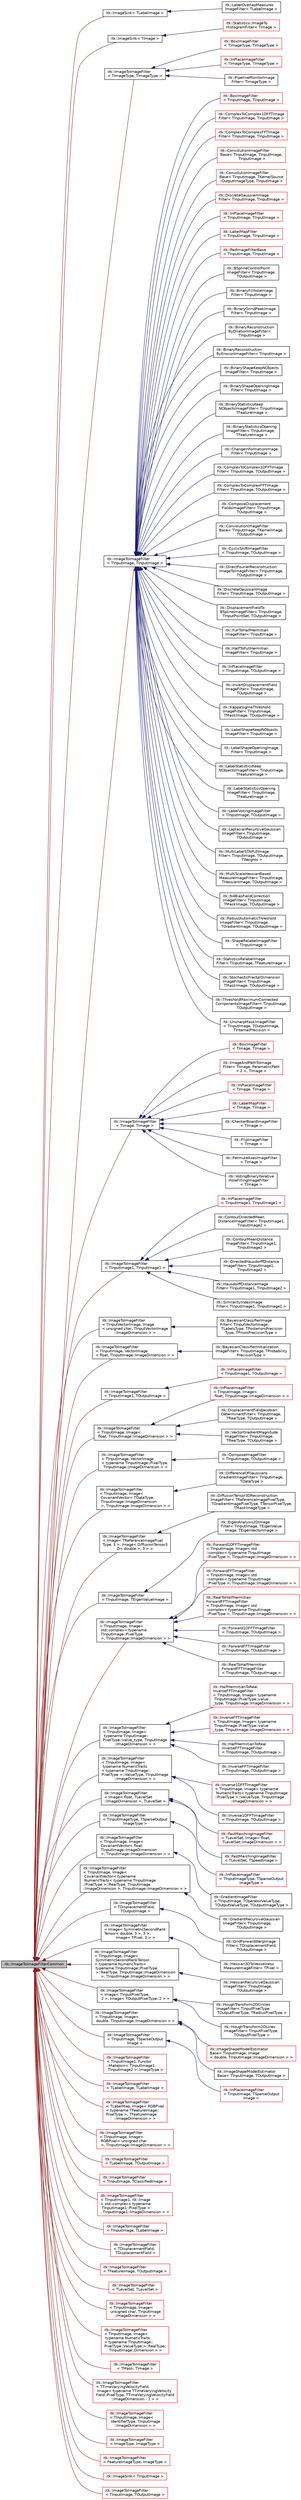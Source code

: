 digraph "itk::ImageToImageFilterCommon"
{
 // LATEX_PDF_SIZE
  edge [fontname="Helvetica",fontsize="10",labelfontname="Helvetica",labelfontsize="10"];
  node [fontname="Helvetica",fontsize="10",shape=record];
  rankdir="LR";
  Node1 [label="itk::ImageToImageFilterCommon",height=0.2,width=0.4,color="black", fillcolor="grey75", style="filled", fontcolor="black",tooltip="Secondary base class of ImageToImageFilter common between templates."];
  Node1 -> Node2 [dir="back",color="firebrick4",fontsize="10",style="solid",fontname="Helvetica"];
  Node2 [label="itk::ImageSink\< TLabelImage \>",height=0.2,width=0.4,color="black", fillcolor="white", style="filled",URL="$classitk_1_1ImageSink.html",tooltip=" "];
  Node2 -> Node3 [dir="back",color="midnightblue",fontsize="10",style="solid",fontname="Helvetica"];
  Node3 [label="itk::LabelOverlapMeasures\lImageFilter\< TLabelImage \>",height=0.2,width=0.4,color="black", fillcolor="white", style="filled",URL="$classitk_1_1LabelOverlapMeasuresImageFilter.html",tooltip="Computes overlap measures between the set same set of labels of pixels of two images...."];
  Node1 -> Node4 [dir="back",color="firebrick4",fontsize="10",style="solid",fontname="Helvetica"];
  Node4 [label="itk::ImageSink\< TImage \>",height=0.2,width=0.4,color="black", fillcolor="white", style="filled",URL="$classitk_1_1ImageSink.html",tooltip=" "];
  Node4 -> Node5 [dir="back",color="midnightblue",fontsize="10",style="solid",fontname="Helvetica"];
  Node5 [label="itk::Statistics::ImageTo\lHistogramFilter\< TImage \>",height=0.2,width=0.4,color="red", fillcolor="white", style="filled",URL="$classitk_1_1Statistics_1_1ImageToHistogramFilter.html",tooltip="This class generates a histogram from an image."];
  Node1 -> Node7 [dir="back",color="firebrick4",fontsize="10",style="solid",fontname="Helvetica"];
  Node7 [label="itk::ImageToImageFilter\l\< TImageType, TImageType \>",height=0.2,width=0.4,color="black", fillcolor="white", style="filled",URL="$classitk_1_1ImageToImageFilter.html",tooltip=" "];
  Node7 -> Node8 [dir="back",color="midnightblue",fontsize="10",style="solid",fontname="Helvetica"];
  Node8 [label="itk::BoxImageFilter\l\< TImageType, TImageType \>",height=0.2,width=0.4,color="red", fillcolor="white", style="filled",URL="$classitk_1_1BoxImageFilter.html",tooltip=" "];
  Node7 -> Node13 [dir="back",color="midnightblue",fontsize="10",style="solid",fontname="Helvetica"];
  Node13 [label="itk::InPlaceImageFilter\l\< TImageType, TImageType \>",height=0.2,width=0.4,color="red", fillcolor="white", style="filled",URL="$classitk_1_1InPlaceImageFilter.html",tooltip=" "];
  Node7 -> Node18 [dir="back",color="midnightblue",fontsize="10",style="solid",fontname="Helvetica"];
  Node18 [label="itk::PipelineMonitorImage\lFilter\< TImageType \>",height=0.2,width=0.4,color="black", fillcolor="white", style="filled",URL="$classitk_1_1PipelineMonitorImageFilter.html",tooltip="Enables monitoring, recording and debugging of the pipeline execution and information exchange."];
  Node1 -> Node19 [dir="back",color="firebrick4",fontsize="10",style="solid",fontname="Helvetica"];
  Node19 [label="itk::ImageToImageFilter\l\< TInputImage, TInputImage \>",height=0.2,width=0.4,color="black", fillcolor="white", style="filled",URL="$classitk_1_1ImageToImageFilter.html",tooltip=" "];
  Node19 -> Node20 [dir="back",color="midnightblue",fontsize="10",style="solid",fontname="Helvetica"];
  Node20 [label="itk::BoxImageFilter\l\< TInputImage, TInputImage \>",height=0.2,width=0.4,color="red", fillcolor="white", style="filled",URL="$classitk_1_1BoxImageFilter.html",tooltip=" "];
  Node19 -> Node26 [dir="back",color="midnightblue",fontsize="10",style="solid",fontname="Helvetica"];
  Node26 [label="itk::ComplexToComplex1DFFTImage\lFilter\< TInputImage, TInputImage \>",height=0.2,width=0.4,color="red", fillcolor="white", style="filled",URL="$classitk_1_1ComplexToComplex1DFFTImageFilter.html",tooltip=" "];
  Node19 -> Node29 [dir="back",color="midnightblue",fontsize="10",style="solid",fontname="Helvetica"];
  Node29 [label="itk::ComplexToComplexFFTImage\lFilter\< TInputImage, TInputImage \>",height=0.2,width=0.4,color="red", fillcolor="white", style="filled",URL="$classitk_1_1ComplexToComplexFFTImageFilter.html",tooltip=" "];
  Node19 -> Node32 [dir="back",color="midnightblue",fontsize="10",style="solid",fontname="Helvetica"];
  Node32 [label="itk::ConvolutionImageFilter\lBase\< TInputImage, TInputImage,\l TInputImage \>",height=0.2,width=0.4,color="red", fillcolor="white", style="filled",URL="$classitk_1_1ConvolutionImageFilterBase.html",tooltip=" "];
  Node19 -> Node47 [dir="back",color="midnightblue",fontsize="10",style="solid",fontname="Helvetica"];
  Node47 [label="itk::ConvolutionImageFilter\lBase\< TInputImage, TKernelSource\l::OutputImageType, TInputImage \>",height=0.2,width=0.4,color="red", fillcolor="white", style="filled",URL="$classitk_1_1ConvolutionImageFilterBase.html",tooltip=" "];
  Node19 -> Node51 [dir="back",color="midnightblue",fontsize="10",style="solid",fontname="Helvetica"];
  Node51 [label="itk::DiscreteGaussianImage\lFilter\< TInputImage, TInputImage \>",height=0.2,width=0.4,color="red", fillcolor="white", style="filled",URL="$classitk_1_1DiscreteGaussianImageFilter.html",tooltip=" "];
  Node19 -> Node53 [dir="back",color="midnightblue",fontsize="10",style="solid",fontname="Helvetica"];
  Node53 [label="itk::InPlaceImageFilter\l\< TInputImage, TInputImage \>",height=0.2,width=0.4,color="red", fillcolor="white", style="filled",URL="$classitk_1_1InPlaceImageFilter.html",tooltip=" "];
  Node19 -> Node83 [dir="back",color="midnightblue",fontsize="10",style="solid",fontname="Helvetica"];
  Node83 [label="itk::LabelMapFilter\l\< TInputImage, TInputImage \>",height=0.2,width=0.4,color="red", fillcolor="white", style="filled",URL="$classitk_1_1LabelMapFilter.html",tooltip=" "];
  Node19 -> Node91 [dir="back",color="midnightblue",fontsize="10",style="solid",fontname="Helvetica"];
  Node91 [label="itk::PadImageFilterBase\l\< TInputImage, TInputImage \>",height=0.2,width=0.4,color="red", fillcolor="white", style="filled",URL="$classitk_1_1PadImageFilterBase.html",tooltip=" "];
  Node19 -> Node93 [dir="back",color="midnightblue",fontsize="10",style="solid",fontname="Helvetica"];
  Node93 [label="itk::BSplineControlPoint\lImageFilter\< TInputImage,\l TOutputImage \>",height=0.2,width=0.4,color="black", fillcolor="white", style="filled",URL="$classitk_1_1BSplineControlPointImageFilter.html",tooltip="Process a given a B-spline grid of control points."];
  Node19 -> Node94 [dir="back",color="midnightblue",fontsize="10",style="solid",fontname="Helvetica"];
  Node94 [label="itk::BinaryFillholeImage\lFilter\< TInputImage \>",height=0.2,width=0.4,color="black", fillcolor="white", style="filled",URL="$classitk_1_1BinaryFillholeImageFilter.html",tooltip="Remove holes not connected to the boundary of the image."];
  Node19 -> Node95 [dir="back",color="midnightblue",fontsize="10",style="solid",fontname="Helvetica"];
  Node95 [label="itk::BinaryGrindPeakImage\lFilter\< TInputImage \>",height=0.2,width=0.4,color="black", fillcolor="white", style="filled",URL="$classitk_1_1BinaryGrindPeakImageFilter.html",tooltip="Remove the objects not connected to the boundary of the image."];
  Node19 -> Node96 [dir="back",color="midnightblue",fontsize="10",style="solid",fontname="Helvetica"];
  Node96 [label="itk::BinaryReconstruction\lByDilationImageFilter\<\l TInputImage \>",height=0.2,width=0.4,color="black", fillcolor="white", style="filled",URL="$classitk_1_1BinaryReconstructionByDilationImageFilter.html",tooltip="binary reconstruction by dilation of an image"];
  Node19 -> Node97 [dir="back",color="midnightblue",fontsize="10",style="solid",fontname="Helvetica"];
  Node97 [label="itk::BinaryReconstruction\lByErosionImageFilter\< TInputImage \>",height=0.2,width=0.4,color="black", fillcolor="white", style="filled",URL="$classitk_1_1BinaryReconstructionByErosionImageFilter.html",tooltip="binary reconstruction by erosion of an image"];
  Node19 -> Node98 [dir="back",color="midnightblue",fontsize="10",style="solid",fontname="Helvetica"];
  Node98 [label="itk::BinaryShapeKeepNObjects\lImageFilter\< TInputImage \>",height=0.2,width=0.4,color="black", fillcolor="white", style="filled",URL="$classitk_1_1BinaryShapeKeepNObjectsImageFilter.html",tooltip="keep N objects according to their shape attributes"];
  Node19 -> Node99 [dir="back",color="midnightblue",fontsize="10",style="solid",fontname="Helvetica"];
  Node99 [label="itk::BinaryShapeOpeningImage\lFilter\< TInputImage \>",height=0.2,width=0.4,color="black", fillcolor="white", style="filled",URL="$classitk_1_1BinaryShapeOpeningImageFilter.html",tooltip="Remove objects based on the value of their shape attribute."];
  Node19 -> Node100 [dir="back",color="midnightblue",fontsize="10",style="solid",fontname="Helvetica"];
  Node100 [label="itk::BinaryStatisticsKeep\lNObjectsImageFilter\< TInputImage,\l TFeatureImage \>",height=0.2,width=0.4,color="black", fillcolor="white", style="filled",URL="$classitk_1_1BinaryStatisticsKeepNObjectsImageFilter.html",tooltip="keep N objects according to their statistics attributes"];
  Node19 -> Node101 [dir="back",color="midnightblue",fontsize="10",style="solid",fontname="Helvetica"];
  Node101 [label="itk::BinaryStatisticsOpening\lImageFilter\< TInputImage,\l TFeatureImage \>",height=0.2,width=0.4,color="black", fillcolor="white", style="filled",URL="$classitk_1_1BinaryStatisticsOpeningImageFilter.html",tooltip="Remove objects based on the value of their Statistics attribute."];
  Node19 -> Node102 [dir="back",color="midnightblue",fontsize="10",style="solid",fontname="Helvetica"];
  Node102 [label="itk::ChangeInformationImage\lFilter\< TInputImage \>",height=0.2,width=0.4,color="black", fillcolor="white", style="filled",URL="$classitk_1_1ChangeInformationImageFilter.html",tooltip="Change the origin, spacing and/or region of an Image."];
  Node19 -> Node103 [dir="back",color="midnightblue",fontsize="10",style="solid",fontname="Helvetica"];
  Node103 [label="itk::ComplexToComplex1DFFTImage\lFilter\< TInputImage, TOutputImage \>",height=0.2,width=0.4,color="black", fillcolor="white", style="filled",URL="$classitk_1_1ComplexToComplex1DFFTImageFilter.html",tooltip="Perform the Fast Fourier Transform, complex input to complex output, but only along one dimension."];
  Node19 -> Node104 [dir="back",color="midnightblue",fontsize="10",style="solid",fontname="Helvetica"];
  Node104 [label="itk::ComplexToComplexFFTImage\lFilter\< TInputImage, TOutputImage \>",height=0.2,width=0.4,color="black", fillcolor="white", style="filled",URL="$classitk_1_1ComplexToComplexFFTImageFilter.html",tooltip="Implements an API to enable the Fourier transform or the inverse Fourier transform of images with com..."];
  Node19 -> Node105 [dir="back",color="midnightblue",fontsize="10",style="solid",fontname="Helvetica"];
  Node105 [label="itk::ComposeDisplacement\lFieldsImageFilter\< TInputImage,\l TOutputImage \>",height=0.2,width=0.4,color="black", fillcolor="white", style="filled",URL="$classitk_1_1ComposeDisplacementFieldsImageFilter.html",tooltip="Compose two displacement fields."];
  Node19 -> Node106 [dir="back",color="midnightblue",fontsize="10",style="solid",fontname="Helvetica"];
  Node106 [label="itk::ConvolutionImageFilter\lBase\< TInputImage, TKernelImage,\l TOutputImage \>",height=0.2,width=0.4,color="black", fillcolor="white", style="filled",URL="$classitk_1_1ConvolutionImageFilterBase.html",tooltip="Abstract base class for the convolution image filters."];
  Node19 -> Node107 [dir="back",color="midnightblue",fontsize="10",style="solid",fontname="Helvetica"];
  Node107 [label="itk::CyclicShiftImageFilter\l\< TInputImage, TOutputImage \>",height=0.2,width=0.4,color="black", fillcolor="white", style="filled",URL="$classitk_1_1CyclicShiftImageFilter.html",tooltip="Perform a cyclic spatial shift of image intensities on the image grid."];
  Node19 -> Node108 [dir="back",color="midnightblue",fontsize="10",style="solid",fontname="Helvetica"];
  Node108 [label="itk::DirectFourierReconstruction\lImageToImageFilter\< TInputImage,\l TOutputImage \>",height=0.2,width=0.4,color="black", fillcolor="white", style="filled",URL="$classitk_1_1DirectFourierReconstructionImageToImageFilter.html",tooltip="Direct fourier reconstruction filter of a tomographic volume."];
  Node19 -> Node109 [dir="back",color="midnightblue",fontsize="10",style="solid",fontname="Helvetica"];
  Node109 [label="itk::DiscreteGaussianImage\lFilter\< TInputImage, TOutputImage \>",height=0.2,width=0.4,color="black", fillcolor="white", style="filled",URL="$classitk_1_1DiscreteGaussianImageFilter.html",tooltip="Blurs an image by separable convolution with discrete gaussian kernels. This filter performs Gaussian..."];
  Node19 -> Node110 [dir="back",color="midnightblue",fontsize="10",style="solid",fontname="Helvetica"];
  Node110 [label="itk::DisplacementFieldTo\lBSplineImageFilter\< TInputImage,\l TInputPointSet, TOutputImage \>",height=0.2,width=0.4,color="black", fillcolor="white", style="filled",URL="$classitk_1_1DisplacementFieldToBSplineImageFilter.html",tooltip="Class which takes a dense displacement field image and/or a set of points with associated displacemen..."];
  Node19 -> Node111 [dir="back",color="midnightblue",fontsize="10",style="solid",fontname="Helvetica"];
  Node111 [label="itk::FullToHalfHermitian\lImageFilter\< TInputImage \>",height=0.2,width=0.4,color="black", fillcolor="white", style="filled",URL="$classitk_1_1FullToHalfHermitianImageFilter.html",tooltip="Reduces the size of a full complex image produced from a forward discrete Fourier transform of a real..."];
  Node19 -> Node112 [dir="back",color="midnightblue",fontsize="10",style="solid",fontname="Helvetica"];
  Node112 [label="itk::HalfToFullHermitian\lImageFilter\< TInputImage \>",height=0.2,width=0.4,color="black", fillcolor="white", style="filled",URL="$classitk_1_1HalfToFullHermitianImageFilter.html",tooltip="Expands a half image produced from a real-to-complex discrete Fourier transform (DFT) to the full com..."];
  Node19 -> Node113 [dir="back",color="midnightblue",fontsize="10",style="solid",fontname="Helvetica"];
  Node113 [label="itk::InPlaceImageFilter\l\< TInputImage, TOutputImage \>",height=0.2,width=0.4,color="black", fillcolor="white", style="filled",URL="$classitk_1_1InPlaceImageFilter.html",tooltip="Base class for filters that take an image as input and overwrite that image as the output."];
  Node19 -> Node114 [dir="back",color="midnightblue",fontsize="10",style="solid",fontname="Helvetica"];
  Node114 [label="itk::InvertDisplacementField\lImageFilter\< TInputImage,\l TOutputImage \>",height=0.2,width=0.4,color="black", fillcolor="white", style="filled",URL="$classitk_1_1InvertDisplacementFieldImageFilter.html",tooltip="Iteratively estimate the inverse field of a displacement field."];
  Node19 -> Node115 [dir="back",color="midnightblue",fontsize="10",style="solid",fontname="Helvetica"];
  Node115 [label="itk::KappaSigmaThreshold\lImageFilter\< TInputImage,\l TMaskImage, TOutputImage \>",height=0.2,width=0.4,color="black", fillcolor="white", style="filled",URL="$classitk_1_1KappaSigmaThresholdImageFilter.html",tooltip="Threshold an image using Kappa-Sigma-Clipping."];
  Node19 -> Node116 [dir="back",color="midnightblue",fontsize="10",style="solid",fontname="Helvetica"];
  Node116 [label="itk::LabelShapeKeepNObjects\lImageFilter\< TInputImage \>",height=0.2,width=0.4,color="black", fillcolor="white", style="filled",URL="$classitk_1_1LabelShapeKeepNObjectsImageFilter.html",tooltip="keep N objects according to their shape attributes"];
  Node19 -> Node117 [dir="back",color="midnightblue",fontsize="10",style="solid",fontname="Helvetica"];
  Node117 [label="itk::LabelShapeOpeningImage\lFilter\< TInputImage \>",height=0.2,width=0.4,color="black", fillcolor="white", style="filled",URL="$classitk_1_1LabelShapeOpeningImageFilter.html",tooltip="remove the objects according to the value of their shape attribute"];
  Node19 -> Node118 [dir="back",color="midnightblue",fontsize="10",style="solid",fontname="Helvetica"];
  Node118 [label="itk::LabelStatisticsKeep\lNObjectsImageFilter\< TInputImage,\l TFeatureImage \>",height=0.2,width=0.4,color="black", fillcolor="white", style="filled",URL="$classitk_1_1LabelStatisticsKeepNObjectsImageFilter.html",tooltip="keep N objects according to their statistics attributes"];
  Node19 -> Node119 [dir="back",color="midnightblue",fontsize="10",style="solid",fontname="Helvetica"];
  Node119 [label="itk::LabelStatisticsOpening\lImageFilter\< TInputImage,\l TFeatureImage \>",height=0.2,width=0.4,color="black", fillcolor="white", style="filled",URL="$classitk_1_1LabelStatisticsOpeningImageFilter.html",tooltip="remove the objects according to the value of their statistics attribute"];
  Node19 -> Node120 [dir="back",color="midnightblue",fontsize="10",style="solid",fontname="Helvetica"];
  Node120 [label="itk::LabelVotingImageFilter\l\< TInputImage, TOutputImage \>",height=0.2,width=0.4,color="black", fillcolor="white", style="filled",URL="$classitk_1_1LabelVotingImageFilter.html",tooltip="This filter performs pixelwise voting among an arbitrary number of input images, where each of them r..."];
  Node19 -> Node121 [dir="back",color="midnightblue",fontsize="10",style="solid",fontname="Helvetica"];
  Node121 [label="itk::LaplacianRecursiveGaussian\lImageFilter\< TInputImage,\l TOutputImage \>",height=0.2,width=0.4,color="black", fillcolor="white", style="filled",URL="$classitk_1_1LaplacianRecursiveGaussianImageFilter.html",tooltip="Computes the Laplacian of Gaussian (LoG) of an image."];
  Node19 -> Node122 [dir="back",color="midnightblue",fontsize="10",style="solid",fontname="Helvetica"];
  Node122 [label="itk::MultiLabelSTAPLEImage\lFilter\< TInputImage, TOutputImage,\l TWeights \>",height=0.2,width=0.4,color="black", fillcolor="white", style="filled",URL="$classitk_1_1MultiLabelSTAPLEImageFilter.html",tooltip="This filter performs a pixelwise combination of an arbitrary number of input images,..."];
  Node19 -> Node123 [dir="back",color="midnightblue",fontsize="10",style="solid",fontname="Helvetica"];
  Node123 [label="itk::MultiScaleHessianBased\lMeasureImageFilter\< TInputImage,\l THessianImage, TOutputImage \>",height=0.2,width=0.4,color="black", fillcolor="white", style="filled",URL="$classitk_1_1MultiScaleHessianBasedMeasureImageFilter.html",tooltip="A filter to enhance structures using Hessian eigensystem-based measures in a multiscale framework."];
  Node19 -> Node124 [dir="back",color="midnightblue",fontsize="10",style="solid",fontname="Helvetica"];
  Node124 [label="itk::N4BiasFieldCorrection\lImageFilter\< TInputImage,\l TMaskImage, TOutputImage \>",height=0.2,width=0.4,color="black", fillcolor="white", style="filled",URL="$classitk_1_1N4BiasFieldCorrectionImageFilter.html",tooltip="Implementation of the N4 bias field correction algorithm."];
  Node19 -> Node125 [dir="back",color="midnightblue",fontsize="10",style="solid",fontname="Helvetica"];
  Node125 [label="itk::RobustAutomaticThreshold\lImageFilter\< TInputImage,\l TGradientImage, TOutputImage \>",height=0.2,width=0.4,color="black", fillcolor="white", style="filled",URL="$classitk_1_1RobustAutomaticThresholdImageFilter.html",tooltip="Threshold an image using robust automatic threshold selection (RATS) method."];
  Node19 -> Node126 [dir="back",color="midnightblue",fontsize="10",style="solid",fontname="Helvetica"];
  Node126 [label="itk::ShapeRelabelImageFilter\l\< TInputImage \>",height=0.2,width=0.4,color="black", fillcolor="white", style="filled",URL="$classitk_1_1ShapeRelabelImageFilter.html",tooltip="relabel objects according to their shape attributes"];
  Node19 -> Node127 [dir="back",color="midnightblue",fontsize="10",style="solid",fontname="Helvetica"];
  Node127 [label="itk::StatisticsRelabelImage\lFilter\< TInputImage, TFeatureImage \>",height=0.2,width=0.4,color="black", fillcolor="white", style="filled",URL="$classitk_1_1StatisticsRelabelImageFilter.html",tooltip="relabel objects according to their shape attributes"];
  Node19 -> Node128 [dir="back",color="midnightblue",fontsize="10",style="solid",fontname="Helvetica"];
  Node128 [label="itk::StochasticFractalDimension\lImageFilter\< TInputImage,\l TMaskImage, TOutputImage \>",height=0.2,width=0.4,color="black", fillcolor="white", style="filled",URL="$classitk_1_1StochasticFractalDimensionImageFilter.html",tooltip="This filter computes the stochastic fractal dimension of the input image."];
  Node19 -> Node129 [dir="back",color="midnightblue",fontsize="10",style="solid",fontname="Helvetica"];
  Node129 [label="itk::ThresholdMaximumConnected\lComponentsImageFilter\< TInputImage,\l TOutputImage \>",height=0.2,width=0.4,color="black", fillcolor="white", style="filled",URL="$classitk_1_1ThresholdMaximumConnectedComponentsImageFilter.html",tooltip="Finds the threshold value of an image based on maximizing the number of objects in the image that are..."];
  Node19 -> Node130 [dir="back",color="midnightblue",fontsize="10",style="solid",fontname="Helvetica"];
  Node130 [label="itk::UnsharpMaskImageFilter\l\< TInputImage, TOutputImage,\l TInternalPrecision \>",height=0.2,width=0.4,color="black", fillcolor="white", style="filled",URL="$classitk_1_1UnsharpMaskImageFilter.html",tooltip="Edge enhancement filter."];
  Node1 -> Node131 [dir="back",color="firebrick4",fontsize="10",style="solid",fontname="Helvetica"];
  Node131 [label="itk::ImageToImageFilter\l\< TImage, TImage \>",height=0.2,width=0.4,color="black", fillcolor="white", style="filled",URL="$classitk_1_1ImageToImageFilter.html",tooltip=" "];
  Node131 -> Node132 [dir="back",color="midnightblue",fontsize="10",style="solid",fontname="Helvetica"];
  Node132 [label="itk::BoxImageFilter\l\< TImage, TImage \>",height=0.2,width=0.4,color="red", fillcolor="white", style="filled",URL="$classitk_1_1BoxImageFilter.html",tooltip=" "];
  Node131 -> Node149 [dir="back",color="midnightblue",fontsize="10",style="solid",fontname="Helvetica"];
  Node149 [label="itk::ImageAndPathToImage\lFilter\< TImage, ParametricPath\l\< 2 \>, TImage \>",height=0.2,width=0.4,color="red", fillcolor="white", style="filled",URL="$classitk_1_1ImageAndPathToImageFilter.html",tooltip=" "];
  Node131 -> Node151 [dir="back",color="midnightblue",fontsize="10",style="solid",fontname="Helvetica"];
  Node151 [label="itk::InPlaceImageFilter\l\< TImage, TImage \>",height=0.2,width=0.4,color="red", fillcolor="white", style="filled",URL="$classitk_1_1InPlaceImageFilter.html",tooltip=" "];
  Node131 -> Node155 [dir="back",color="midnightblue",fontsize="10",style="solid",fontname="Helvetica"];
  Node155 [label="itk::LabelMapFilter\l\< TImage, TImage \>",height=0.2,width=0.4,color="red", fillcolor="white", style="filled",URL="$classitk_1_1LabelMapFilter.html",tooltip=" "];
  Node131 -> Node187 [dir="back",color="midnightblue",fontsize="10",style="solid",fontname="Helvetica"];
  Node187 [label="itk::CheckerBoardImageFilter\l\< TImage \>",height=0.2,width=0.4,color="black", fillcolor="white", style="filled",URL="$classitk_1_1CheckerBoardImageFilter.html",tooltip="Combines two images in a checkerboard pattern."];
  Node131 -> Node188 [dir="back",color="midnightblue",fontsize="10",style="solid",fontname="Helvetica"];
  Node188 [label="itk::FlipImageFilter\l\< TImage \>",height=0.2,width=0.4,color="black", fillcolor="white", style="filled",URL="$classitk_1_1FlipImageFilter.html",tooltip="Flips an image across user specified axes."];
  Node131 -> Node189 [dir="back",color="midnightblue",fontsize="10",style="solid",fontname="Helvetica"];
  Node189 [label="itk::PermuteAxesImageFilter\l\< TImage \>",height=0.2,width=0.4,color="black", fillcolor="white", style="filled",URL="$classitk_1_1PermuteAxesImageFilter.html",tooltip="Permutes the image axes according to a user specified order."];
  Node131 -> Node190 [dir="back",color="midnightblue",fontsize="10",style="solid",fontname="Helvetica"];
  Node190 [label="itk::VotingBinaryIterative\lHoleFillingImageFilter\l\< TImage \>",height=0.2,width=0.4,color="black", fillcolor="white", style="filled",URL="$classitk_1_1VotingBinaryIterativeHoleFillingImageFilter.html",tooltip="Fills in holes and cavities by iteratively applying a voting operation."];
  Node1 -> Node191 [dir="back",color="firebrick4",fontsize="10",style="solid",fontname="Helvetica"];
  Node191 [label="itk::ImageToImageFilter\l\< TInputImage1, TInputImage1 \>",height=0.2,width=0.4,color="black", fillcolor="white", style="filled",URL="$classitk_1_1ImageToImageFilter.html",tooltip=" "];
  Node191 -> Node192 [dir="back",color="midnightblue",fontsize="10",style="solid",fontname="Helvetica"];
  Node192 [label="itk::InPlaceImageFilter\l\< TInputImage1, TInputImage1 \>",height=0.2,width=0.4,color="red", fillcolor="white", style="filled",URL="$classitk_1_1InPlaceImageFilter.html",tooltip=" "];
  Node191 -> Node203 [dir="back",color="midnightblue",fontsize="10",style="solid",fontname="Helvetica"];
  Node203 [label="itk::ContourDirectedMean\lDistanceImageFilter\< TInputImage1,\l TInputImage2 \>",height=0.2,width=0.4,color="black", fillcolor="white", style="filled",URL="$classitk_1_1ContourDirectedMeanDistanceImageFilter.html",tooltip="Computes the directed Mean distance between the boundaries of non-zero pixel regions of two images."];
  Node191 -> Node204 [dir="back",color="midnightblue",fontsize="10",style="solid",fontname="Helvetica"];
  Node204 [label="itk::ContourMeanDistance\lImageFilter\< TInputImage1,\l TInputImage2 \>",height=0.2,width=0.4,color="black", fillcolor="white", style="filled",URL="$classitk_1_1ContourMeanDistanceImageFilter.html",tooltip="Computes the Mean distance between the boundaries of non-zero regions of two images."];
  Node191 -> Node205 [dir="back",color="midnightblue",fontsize="10",style="solid",fontname="Helvetica"];
  Node205 [label="itk::DirectedHausdorffDistance\lImageFilter\< TInputImage1,\l TInputImage2 \>",height=0.2,width=0.4,color="black", fillcolor="white", style="filled",URL="$classitk_1_1DirectedHausdorffDistanceImageFilter.html",tooltip="Computes the directed Hausdorff distance between the set of non-zero pixels of two images."];
  Node191 -> Node206 [dir="back",color="midnightblue",fontsize="10",style="solid",fontname="Helvetica"];
  Node206 [label="itk::HausdorffDistanceImage\lFilter\< TInputImage1, TInputImage2 \>",height=0.2,width=0.4,color="black", fillcolor="white", style="filled",URL="$classitk_1_1HausdorffDistanceImageFilter.html",tooltip="Computes the Hausdorff distance between the set of non-zero pixels of two images."];
  Node191 -> Node207 [dir="back",color="midnightblue",fontsize="10",style="solid",fontname="Helvetica"];
  Node207 [label="itk::SimilarityIndexImage\lFilter\< TInputImage1, TInputImage2 \>",height=0.2,width=0.4,color="black", fillcolor="white", style="filled",URL="$classitk_1_1SimilarityIndexImageFilter.html",tooltip="Measures the similarity between the set of non-zero pixels of two images."];
  Node1 -> Node208 [dir="back",color="firebrick4",fontsize="10",style="solid",fontname="Helvetica"];
  Node208 [label="itk::ImageToImageFilter\l\< TInputVectorImage, Image\l\< unsigned char, TInputVectorImage\l::ImageDimension \> \>",height=0.2,width=0.4,color="black", fillcolor="white", style="filled",URL="$classitk_1_1ImageToImageFilter.html",tooltip=" "];
  Node208 -> Node209 [dir="back",color="midnightblue",fontsize="10",style="solid",fontname="Helvetica"];
  Node209 [label="itk::BayesianClassifierImage\lFilter\< TInputVectorImage,\l TLabelsType, TPosteriorsPrecision\lType, TPriorsPrecisionType \>",height=0.2,width=0.4,color="black", fillcolor="white", style="filled",URL="$classitk_1_1BayesianClassifierImageFilter.html",tooltip="Performs Bayesian Classification on an image."];
  Node1 -> Node210 [dir="back",color="firebrick4",fontsize="10",style="solid",fontname="Helvetica"];
  Node210 [label="itk::ImageToImageFilter\l\< TInputImage, VectorImage\l\< float, TInputImage::ImageDimension \> \>",height=0.2,width=0.4,color="black", fillcolor="white", style="filled",URL="$classitk_1_1ImageToImageFilter.html",tooltip=" "];
  Node210 -> Node211 [dir="back",color="midnightblue",fontsize="10",style="solid",fontname="Helvetica"];
  Node211 [label="itk::BayesianClassifierInitialization\lImageFilter\< TInputImage, TProbability\lPrecisionType \>",height=0.2,width=0.4,color="black", fillcolor="white", style="filled",URL="$classitk_1_1BayesianClassifierInitializationImageFilter.html",tooltip="This filter is intended to be used as a helper class to initialize the BayesianClassifierImageFilter."];
  Node1 -> Node212 [dir="back",color="firebrick4",fontsize="10",style="solid",fontname="Helvetica"];
  Node212 [label="itk::ImageToImageFilter\l\< TInputImage1, TOutputImage \>",height=0.2,width=0.4,color="black", fillcolor="white", style="filled",URL="$classitk_1_1ImageToImageFilter.html",tooltip=" "];
  Node212 -> Node213 [dir="back",color="midnightblue",fontsize="10",style="solid",fontname="Helvetica"];
  Node213 [label="itk::InPlaceImageFilter\l\< TInputImage1, TOutputImage \>",height=0.2,width=0.4,color="red", fillcolor="white", style="filled",URL="$classitk_1_1InPlaceImageFilter.html",tooltip=" "];
  Node1 -> Node229 [dir="back",color="firebrick4",fontsize="10",style="solid",fontname="Helvetica"];
  Node229 [label="itk::ImageToImageFilter\l\< TInputImage, Image\<\l float, TInputImage::ImageDimension \> \>",height=0.2,width=0.4,color="black", fillcolor="white", style="filled",URL="$classitk_1_1ImageToImageFilter.html",tooltip=" "];
  Node229 -> Node230 [dir="back",color="midnightblue",fontsize="10",style="solid",fontname="Helvetica"];
  Node230 [label="itk::InPlaceImageFilter\l\< TInputImage, Image\<\l float, TInputImage::ImageDimension \> \>",height=0.2,width=0.4,color="red", fillcolor="white", style="filled",URL="$classitk_1_1InPlaceImageFilter.html",tooltip=" "];
  Node229 -> Node250 [dir="back",color="midnightblue",fontsize="10",style="solid",fontname="Helvetica"];
  Node250 [label="itk::DisplacementFieldJacobian\lDeterminantFilter\< TInputImage,\l TRealType, TOutputImage \>",height=0.2,width=0.4,color="black", fillcolor="white", style="filled",URL="$classitk_1_1DisplacementFieldJacobianDeterminantFilter.html",tooltip="Computes a scalar image from a vector image (e.g., deformation field) input, where each output scalar..."];
  Node229 -> Node251 [dir="back",color="midnightblue",fontsize="10",style="solid",fontname="Helvetica"];
  Node251 [label="itk::VectorGradientMagnitude\lImageFilter\< TInputImage,\l TRealType, TOutputImage \>",height=0.2,width=0.4,color="black", fillcolor="white", style="filled",URL="$classitk_1_1VectorGradientMagnitudeImageFilter.html",tooltip="Computes a scalar, gradient magnitude image from a multiple channel (pixels are vectors) input."];
  Node1 -> Node252 [dir="back",color="firebrick4",fontsize="10",style="solid",fontname="Helvetica"];
  Node252 [label="itk::ImageToImageFilter\l\< TInputImage, VectorImage\l\< typename TInputImage::PixelType,\l TInputImage::ImageDimension \> \>",height=0.2,width=0.4,color="black", fillcolor="white", style="filled",URL="$classitk_1_1ImageToImageFilter.html",tooltip=" "];
  Node252 -> Node253 [dir="back",color="midnightblue",fontsize="10",style="solid",fontname="Helvetica"];
  Node253 [label="itk::ComposeImageFilter\l\< TInputImage, TOutputImage \>",height=0.2,width=0.4,color="black", fillcolor="white", style="filled",URL="$classitk_1_1ComposeImageFilter.html",tooltip="ComposeImageFilter combine several scalar images into a multicomponent image."];
  Node1 -> Node254 [dir="back",color="firebrick4",fontsize="10",style="solid",fontname="Helvetica"];
  Node254 [label="itk::ImageToImageFilter\l\< TInputImage, Image\<\l CovariantVector\< TDataType,\l TInputImage::ImageDimension\l \>, TInputImage::ImageDimension \> \>",height=0.2,width=0.4,color="black", fillcolor="white", style="filled",URL="$classitk_1_1ImageToImageFilter.html",tooltip=" "];
  Node254 -> Node255 [dir="back",color="midnightblue",fontsize="10",style="solid",fontname="Helvetica"];
  Node255 [label="itk::DifferenceOfGaussians\lGradientImageFilter\< TInputImage,\l TDataType \>",height=0.2,width=0.4,color="black", fillcolor="white", style="filled",URL="$classitk_1_1DifferenceOfGaussiansGradientImageFilter.html",tooltip="Performs difference-of-gaussians gradient detection."];
  Node1 -> Node256 [dir="back",color="firebrick4",fontsize="10",style="solid",fontname="Helvetica"];
  Node256 [label="itk::ImageToImageFilter\l\< Image\< TReferenceImagePixel\lType, 3 \>, Image\< DiffusionTensor3\lD\< double \>, 3 \> \>",height=0.2,width=0.4,color="black", fillcolor="white", style="filled",URL="$classitk_1_1ImageToImageFilter.html",tooltip=" "];
  Node256 -> Node257 [dir="back",color="midnightblue",fontsize="10",style="solid",fontname="Helvetica"];
  Node257 [label="itk::DiffusionTensor3DReconstruction\lImageFilter\< TReferenceImagePixelType,\l TGradientImagePixelType, TTensorPixelType,\l TMaskImageType \>",height=0.2,width=0.4,color="black", fillcolor="white", style="filled",URL="$classitk_1_1DiffusionTensor3DReconstructionImageFilter.html",tooltip="This class takes as input one or more reference image (acquired in the absence of diffusion sensitizi..."];
  Node1 -> Node258 [dir="back",color="firebrick4",fontsize="10",style="solid",fontname="Helvetica"];
  Node258 [label="itk::ImageToImageFilter\l\< TInputImage, TEigenValueImage \>",height=0.2,width=0.4,color="black", fillcolor="white", style="filled",URL="$classitk_1_1ImageToImageFilter.html",tooltip=" "];
  Node258 -> Node259 [dir="back",color="midnightblue",fontsize="10",style="solid",fontname="Helvetica"];
  Node259 [label="itk::EigenAnalysis2DImage\lFilter\< TInputImage, TEigenValue\lImage, TEigenVectorImage \>",height=0.2,width=0.4,color="black", fillcolor="white", style="filled",URL="$classitk_1_1EigenAnalysis2DImageFilter.html",tooltip="Computes pixel-wise the eigen values and eigen vectors of a 2D symmetrical matrix."];
  Node1 -> Node260 [dir="back",color="firebrick4",fontsize="10",style="solid",fontname="Helvetica"];
  Node260 [label="itk::ImageToImageFilter\l\< TInputImage, Image\<\l std::complex\< typename\l TInputImage::PixelType\l \>, TInputImage::ImageDimension \> \>",height=0.2,width=0.4,color="black", fillcolor="white", style="filled",URL="$classitk_1_1ImageToImageFilter.html",tooltip=" "];
  Node260 -> Node261 [dir="back",color="midnightblue",fontsize="10",style="solid",fontname="Helvetica"];
  Node261 [label="itk::Forward1DFFTImageFilter\l\< TInputImage, Image\< std\l::complex\< typename TInputImage\l::PixelType \>, TInputImage::ImageDimension \> \>",height=0.2,width=0.4,color="red", fillcolor="white", style="filled",URL="$classitk_1_1Forward1DFFTImageFilter.html",tooltip=" "];
  Node260 -> Node264 [dir="back",color="midnightblue",fontsize="10",style="solid",fontname="Helvetica"];
  Node264 [label="itk::ForwardFFTImageFilter\l\< TInputImage, Image\< std\l::complex\< typename TInputImage\l::PixelType \>, TInputImage::ImageDimension \> \>",height=0.2,width=0.4,color="red", fillcolor="white", style="filled",URL="$classitk_1_1ForwardFFTImageFilter.html",tooltip=" "];
  Node260 -> Node267 [dir="back",color="midnightblue",fontsize="10",style="solid",fontname="Helvetica"];
  Node267 [label="itk::RealToHalfHermitian\lForwardFFTImageFilter\l\< TInputImage, Image\< std\l::complex\< typename TInputImage\l::PixelType \>, TInputImage::ImageDimension \> \>",height=0.2,width=0.4,color="red", fillcolor="white", style="filled",URL="$classitk_1_1RealToHalfHermitianForwardFFTImageFilter.html",tooltip=" "];
  Node260 -> Node270 [dir="back",color="midnightblue",fontsize="10",style="solid",fontname="Helvetica"];
  Node270 [label="itk::Forward1DFFTImageFilter\l\< TInputImage, TOutputImage \>",height=0.2,width=0.4,color="black", fillcolor="white", style="filled",URL="$classitk_1_1Forward1DFFTImageFilter.html",tooltip="Perform the Fast Fourier Transform, in the forward direction, with real inputs, but only along one di..."];
  Node260 -> Node271 [dir="back",color="midnightblue",fontsize="10",style="solid",fontname="Helvetica"];
  Node271 [label="itk::ForwardFFTImageFilter\l\< TInputImage, TOutputImage \>",height=0.2,width=0.4,color="black", fillcolor="white", style="filled",URL="$classitk_1_1ForwardFFTImageFilter.html",tooltip="Base class for forward Fast Fourier Transform."];
  Node260 -> Node272 [dir="back",color="midnightblue",fontsize="10",style="solid",fontname="Helvetica"];
  Node272 [label="itk::RealToHalfHermitian\lForwardFFTImageFilter\l\< TInputImage, TOutputImage \>",height=0.2,width=0.4,color="black", fillcolor="white", style="filled",URL="$classitk_1_1RealToHalfHermitianForwardFFTImageFilter.html",tooltip="Base class for specialized real-to-complex forward Fast Fourier Transform."];
  Node1 -> Node273 [dir="back",color="firebrick4",fontsize="10",style="solid",fontname="Helvetica"];
  Node273 [label="itk::ImageToImageFilter\l\< TInputImage, Image\<\l typename TInputImage::\lPixelType::value_type, TInputImage\l::ImageDimension \> \>",height=0.2,width=0.4,color="black", fillcolor="white", style="filled",URL="$classitk_1_1ImageToImageFilter.html",tooltip=" "];
  Node273 -> Node274 [dir="back",color="midnightblue",fontsize="10",style="solid",fontname="Helvetica"];
  Node274 [label="itk::HalfHermitianToReal\lInverseFFTImageFilter\l\< TInputImage, Image\< typename\l TInputImage::PixelType::value\l_type, TInputImage::ImageDimension \> \>",height=0.2,width=0.4,color="red", fillcolor="white", style="filled",URL="$classitk_1_1HalfHermitianToRealInverseFFTImageFilter.html",tooltip=" "];
  Node273 -> Node277 [dir="back",color="midnightblue",fontsize="10",style="solid",fontname="Helvetica"];
  Node277 [label="itk::InverseFFTImageFilter\l\< TInputImage, Image\< typename\l TInputImage::PixelType::value\l_type, TInputImage::ImageDimension \> \>",height=0.2,width=0.4,color="red", fillcolor="white", style="filled",URL="$classitk_1_1InverseFFTImageFilter.html",tooltip=" "];
  Node273 -> Node280 [dir="back",color="midnightblue",fontsize="10",style="solid",fontname="Helvetica"];
  Node280 [label="itk::HalfHermitianToReal\lInverseFFTImageFilter\l\< TInputImage, TOutputImage \>",height=0.2,width=0.4,color="black", fillcolor="white", style="filled",URL="$classitk_1_1HalfHermitianToRealInverseFFTImageFilter.html",tooltip="Base class for specialized complex-to-real inverse Fast Fourier Transform."];
  Node273 -> Node281 [dir="back",color="midnightblue",fontsize="10",style="solid",fontname="Helvetica"];
  Node281 [label="itk::InverseFFTImageFilter\l\< TInputImage, TOutputImage \>",height=0.2,width=0.4,color="black", fillcolor="white", style="filled",URL="$classitk_1_1InverseFFTImageFilter.html",tooltip="Base class for inverse Fast Fourier Transform."];
  Node1 -> Node282 [dir="back",color="firebrick4",fontsize="10",style="solid",fontname="Helvetica"];
  Node282 [label="itk::ImageToImageFilter\l\< TInputImage, Image\<\l typename NumericTraits\l\< typename TInputImage::\lPixelType \>::ValueType, TInputImage\l::ImageDimension \> \>",height=0.2,width=0.4,color="black", fillcolor="white", style="filled",URL="$classitk_1_1ImageToImageFilter.html",tooltip=" "];
  Node282 -> Node283 [dir="back",color="midnightblue",fontsize="10",style="solid",fontname="Helvetica"];
  Node283 [label="itk::Inverse1DFFTImageFilter\l\< TInputImage, Image\< typename\l NumericTraits\< typename TInputImage\l::PixelType \>::ValueType, TInputImage\l::ImageDimension \> \>",height=0.2,width=0.4,color="red", fillcolor="white", style="filled",URL="$classitk_1_1Inverse1DFFTImageFilter.html",tooltip=" "];
  Node282 -> Node286 [dir="back",color="midnightblue",fontsize="10",style="solid",fontname="Helvetica"];
  Node286 [label="itk::Inverse1DFFTImageFilter\l\< TInputImage, TOutputImage \>",height=0.2,width=0.4,color="black", fillcolor="white", style="filled",URL="$classitk_1_1Inverse1DFFTImageFilter.html",tooltip="Perform the Fast Fourier Transform, in the reverse direction, with real output, but only along one di..."];
  Node1 -> Node287 [dir="back",color="firebrick4",fontsize="10",style="solid",fontname="Helvetica"];
  Node287 [label="itk::ImageToImageFilter\l\< Image\< float, TLevelSet\l::ImageDimension \>, TLevelSet \>",height=0.2,width=0.4,color="black", fillcolor="white", style="filled",URL="$classitk_1_1ImageToImageFilter.html",tooltip=" "];
  Node287 -> Node288 [dir="back",color="midnightblue",fontsize="10",style="solid",fontname="Helvetica"];
  Node288 [label="itk::FastMarchingImageFilter\l\< TLevelSet, Image\< float,\l TLevelSet::ImageDimension \> \>",height=0.2,width=0.4,color="red", fillcolor="white", style="filled",URL="$classitk_1_1FastMarchingImageFilter.html",tooltip=" "];
  Node287 -> Node291 [dir="back",color="midnightblue",fontsize="10",style="solid",fontname="Helvetica"];
  Node291 [label="itk::FastMarchingImageFilter\l\< TLevelSet, TSpeedImage \>",height=0.2,width=0.4,color="black", fillcolor="white", style="filled",URL="$classitk_1_1FastMarchingImageFilter.html",tooltip="Solve an Eikonal equation using Fast Marching."];
  Node1 -> Node292 [dir="back",color="firebrick4",fontsize="10",style="solid",fontname="Helvetica"];
  Node292 [label="itk::ImageToImageFilter\l\< TInputImageType, TSparseOutput\lImageType \>",height=0.2,width=0.4,color="black", fillcolor="white", style="filled",URL="$classitk_1_1ImageToImageFilter.html",tooltip=" "];
  Node292 -> Node293 [dir="back",color="midnightblue",fontsize="10",style="solid",fontname="Helvetica"];
  Node293 [label="itk::InPlaceImageFilter\l\< TInputImageType, TSparseOutput\lImageType \>",height=0.2,width=0.4,color="red", fillcolor="white", style="filled",URL="$classitk_1_1InPlaceImageFilter.html",tooltip=" "];
  Node1 -> Node296 [dir="back",color="firebrick4",fontsize="10",style="solid",fontname="Helvetica"];
  Node296 [label="itk::ImageToImageFilter\l\< TInputImage, Image\<\l CovariantVector\< float,\l TInputImage::ImageDimension\l \>, TInputImage::ImageDimension \> \>",height=0.2,width=0.4,color="black", fillcolor="white", style="filled",URL="$classitk_1_1ImageToImageFilter.html",tooltip=" "];
  Node296 -> Node297 [dir="back",color="midnightblue",fontsize="10",style="solid",fontname="Helvetica"];
  Node297 [label="itk::GradientImageFilter\l\< TInputImage, TOperatorValueType,\l TOutputValueType, TOutputImageType \>",height=0.2,width=0.4,color="black", fillcolor="white", style="filled",URL="$classitk_1_1GradientImageFilter.html",tooltip="Computes the gradient of an image using directional derivatives."];
  Node1 -> Node298 [dir="back",color="firebrick4",fontsize="10",style="solid",fontname="Helvetica"];
  Node298 [label="itk::ImageToImageFilter\l\< TInputImage, Image\<\l CovariantVector\< typename\l NumericTraits\< typename TInputImage\l::PixelType \>::RealType, TInputImage\l::ImageDimension \>, TInputImage::ImageDimension \> \>",height=0.2,width=0.4,color="black", fillcolor="white", style="filled",URL="$classitk_1_1ImageToImageFilter.html",tooltip=" "];
  Node298 -> Node299 [dir="back",color="midnightblue",fontsize="10",style="solid",fontname="Helvetica"];
  Node299 [label="itk::GradientRecursiveGaussian\lImageFilter\< TInputImage,\l TOutputImage \>",height=0.2,width=0.4,color="black", fillcolor="white", style="filled",URL="$classitk_1_1GradientRecursiveGaussianImageFilter.html",tooltip="Computes the gradient of an image by convolution with the first derivative of a Gaussian."];
  Node1 -> Node300 [dir="back",color="firebrick4",fontsize="10",style="solid",fontname="Helvetica"];
  Node300 [label="itk::ImageToImageFilter\l\< TDisplacementField,\l TOutputImage \>",height=0.2,width=0.4,color="black", fillcolor="white", style="filled",URL="$classitk_1_1ImageToImageFilter.html",tooltip=" "];
  Node300 -> Node301 [dir="back",color="midnightblue",fontsize="10",style="solid",fontname="Helvetica"];
  Node301 [label="itk::GridForwardWarpImage\lFilter\< TDisplacementField,\l TOutputImage \>",height=0.2,width=0.4,color="black", fillcolor="white", style="filled",URL="$classitk_1_1GridForwardWarpImageFilter.html",tooltip="Warps a grid using an input deformation field."];
  Node1 -> Node302 [dir="back",color="firebrick4",fontsize="10",style="solid",fontname="Helvetica"];
  Node302 [label="itk::ImageToImageFilter\l\< Image\< SymmetricSecondRank\lTensor\< double, 3 \>, 3 \>,\l Image\< TPixel, 3 \> \>",height=0.2,width=0.4,color="black", fillcolor="white", style="filled",URL="$classitk_1_1ImageToImageFilter.html",tooltip=" "];
  Node302 -> Node303 [dir="back",color="midnightblue",fontsize="10",style="solid",fontname="Helvetica"];
  Node303 [label="itk::Hessian3DToVesselness\lMeasureImageFilter\< TPixel \>",height=0.2,width=0.4,color="black", fillcolor="white", style="filled",URL="$classitk_1_1Hessian3DToVesselnessMeasureImageFilter.html",tooltip="Line filter to provide a vesselness measure for tubular objects from the hessian matrix."];
  Node1 -> Node304 [dir="back",color="firebrick4",fontsize="10",style="solid",fontname="Helvetica"];
  Node304 [label="itk::ImageToImageFilter\l\< TInputImage, Image\<\l SymmetricSecondRankTensor\l\< typename NumericTraits\<\l typename TInputImage::PixelType\l \>::RealType, TInputImage::ImageDimension\l \>, TInputImage::ImageDimension \> \>",height=0.2,width=0.4,color="black", fillcolor="white", style="filled",URL="$classitk_1_1ImageToImageFilter.html",tooltip=" "];
  Node304 -> Node305 [dir="back",color="midnightblue",fontsize="10",style="solid",fontname="Helvetica"];
  Node305 [label="itk::HessianRecursiveGaussian\lImageFilter\< TInputImage,\l TOutputImage \>",height=0.2,width=0.4,color="black", fillcolor="white", style="filled",URL="$classitk_1_1HessianRecursiveGaussianImageFilter.html",tooltip="Computes the Hessian matrix of an image by convolution with the Second and Cross derivatives of a Gau..."];
  Node1 -> Node306 [dir="back",color="firebrick4",fontsize="10",style="solid",fontname="Helvetica"];
  Node306 [label="itk::ImageToImageFilter\l\< Image\< TInputPixelType,\l 2 \>, Image\< TOutputPixelType, 2 \> \>",height=0.2,width=0.4,color="black", fillcolor="white", style="filled",URL="$classitk_1_1ImageToImageFilter.html",tooltip=" "];
  Node306 -> Node307 [dir="back",color="midnightblue",fontsize="10",style="solid",fontname="Helvetica"];
  Node307 [label="itk::HoughTransform2DCircles\lImageFilter\< TInputPixelType,\l TOutputPixelType, TRadiusPixelType \>",height=0.2,width=0.4,color="black", fillcolor="white", style="filled",URL="$classitk_1_1HoughTransform2DCirclesImageFilter.html",tooltip="Performs the Hough Transform to find circles in a 2D image."];
  Node306 -> Node308 [dir="back",color="midnightblue",fontsize="10",style="solid",fontname="Helvetica"];
  Node308 [label="itk::HoughTransform2DLines\lImageFilter\< TInputPixelType,\l TOutputPixelType \>",height=0.2,width=0.4,color="black", fillcolor="white", style="filled",URL="$classitk_1_1HoughTransform2DLinesImageFilter.html",tooltip="Performs the Hough Transform to find 2D straight lines in a 2D image."];
  Node1 -> Node309 [dir="back",color="firebrick4",fontsize="10",style="solid",fontname="Helvetica"];
  Node309 [label="itk::ImageToImageFilter\l\< TInputImage, Image\<\l double, TInputImage::ImageDimension \> \>",height=0.2,width=0.4,color="black", fillcolor="white", style="filled",URL="$classitk_1_1ImageToImageFilter.html",tooltip=" "];
  Node309 -> Node310 [dir="back",color="midnightblue",fontsize="10",style="solid",fontname="Helvetica"];
  Node310 [label="itk::ImageShapeModelEstimator\lBase\< TInputImage, Image\l\< double, TInputImage::ImageDimension \> \>",height=0.2,width=0.4,color="red", fillcolor="white", style="filled",URL="$classitk_1_1ImageShapeModelEstimatorBase.html",tooltip=" "];
  Node309 -> Node312 [dir="back",color="midnightblue",fontsize="10",style="solid",fontname="Helvetica"];
  Node312 [label="itk::ImageShapeModelEstimator\lBase\< TInputImage, TOutputImage \>",height=0.2,width=0.4,color="black", fillcolor="white", style="filled",URL="$classitk_1_1ImageShapeModelEstimatorBase.html",tooltip="Base class for statistical shape model estimation."];
  Node1 -> Node313 [dir="back",color="firebrick4",fontsize="10",style="solid",fontname="Helvetica"];
  Node313 [label="itk::ImageToImageFilter\l\< TInputImage, TSparseOutput\lImage \>",height=0.2,width=0.4,color="black", fillcolor="white", style="filled",URL="$classitk_1_1ImageToImageFilter.html",tooltip=" "];
  Node313 -> Node314 [dir="back",color="midnightblue",fontsize="10",style="solid",fontname="Helvetica"];
  Node314 [label="itk::InPlaceImageFilter\l\< TInputImage, TSparseOutput\lImage \>",height=0.2,width=0.4,color="red", fillcolor="white", style="filled",URL="$classitk_1_1InPlaceImageFilter.html",tooltip=" "];
  Node1 -> Node318 [dir="back",color="firebrick4",fontsize="10",style="solid",fontname="Helvetica"];
  Node318 [label="itk::ImageToImageFilter\l\< TInputImage1, Functor\l::MakeJoin\< TInputImage1,\l TInputImage2 \>::ImageType \>",height=0.2,width=0.4,color="red", fillcolor="white", style="filled",URL="$classitk_1_1ImageToImageFilter.html",tooltip=" "];
  Node1 -> Node322 [dir="back",color="firebrick4",fontsize="10",style="solid",fontname="Helvetica"];
  Node322 [label="itk::ImageToImageFilter\l\< TLabelImage, TLabelImage \>",height=0.2,width=0.4,color="red", fillcolor="white", style="filled",URL="$classitk_1_1ImageToImageFilter.html",tooltip=" "];
  Node1 -> Node324 [dir="back",color="firebrick4",fontsize="10",style="solid",fontname="Helvetica"];
  Node324 [label="itk::ImageToImageFilter\l\< TLabelMap, Image\< RGBPixel\l\< typename TFeatureImage::\lPixelType \>, TFeatureImage\l::ImageDimension \> \>",height=0.2,width=0.4,color="red", fillcolor="white", style="filled",URL="$classitk_1_1ImageToImageFilter.html",tooltip=" "];
  Node1 -> Node328 [dir="back",color="firebrick4",fontsize="10",style="solid",fontname="Helvetica"];
  Node328 [label="itk::ImageToImageFilter\l\< TInputImage, Image\<\l RGBPixel\< unsigned char\l \>, TInputImage::ImageDimension \> \>",height=0.2,width=0.4,color="red", fillcolor="white", style="filled",URL="$classitk_1_1ImageToImageFilter.html",tooltip=" "];
  Node1 -> Node331 [dir="back",color="firebrick4",fontsize="10",style="solid",fontname="Helvetica"];
  Node331 [label="itk::ImageToImageFilter\l\< TLabelImage, TOutputImage \>",height=0.2,width=0.4,color="red", fillcolor="white", style="filled",URL="$classitk_1_1ImageToImageFilter.html",tooltip=" "];
  Node1 -> Node335 [dir="back",color="firebrick4",fontsize="10",style="solid",fontname="Helvetica"];
  Node335 [label="itk::ImageToImageFilter\l\< TInputImage, TClassifiedImage \>",height=0.2,width=0.4,color="red", fillcolor="white", style="filled",URL="$classitk_1_1ImageToImageFilter.html",tooltip=" "];
  Node1 -> Node338 [dir="back",color="firebrick4",fontsize="10",style="solid",fontname="Helvetica"];
  Node338 [label="itk::ImageToImageFilter\l\< TInputImage1, itk::Image\l\< std::complex\< typename\l TInputImage1::PixelType \>\l, TInputImage1::ImageDimension \> \>",height=0.2,width=0.4,color="red", fillcolor="white", style="filled",URL="$classitk_1_1ImageToImageFilter.html",tooltip=" "];
  Node1 -> Node342 [dir="back",color="firebrick4",fontsize="10",style="solid",fontname="Helvetica"];
  Node342 [label="itk::ImageToImageFilter\l\< TInputImage, TLabelImage \>",height=0.2,width=0.4,color="red", fillcolor="white", style="filled",URL="$classitk_1_1ImageToImageFilter.html",tooltip=" "];
  Node1 -> Node344 [dir="back",color="firebrick4",fontsize="10",style="solid",fontname="Helvetica"];
  Node344 [label="itk::ImageToImageFilter\l\< TDisplacementField,\l TDisplacementField \>",height=0.2,width=0.4,color="red", fillcolor="white", style="filled",URL="$classitk_1_1ImageToImageFilter.html",tooltip=" "];
  Node1 -> Node367 [dir="back",color="firebrick4",fontsize="10",style="solid",fontname="Helvetica"];
  Node367 [label="itk::ImageToImageFilter\l\< TFeatureImage, TOutputImage \>",height=0.2,width=0.4,color="red", fillcolor="white", style="filled",URL="$classitk_1_1ImageToImageFilter.html",tooltip=" "];
  Node1 -> Node378 [dir="back",color="firebrick4",fontsize="10",style="solid",fontname="Helvetica"];
  Node378 [label="itk::ImageToImageFilter\l\< TLevelSet, TLevelSet \>",height=0.2,width=0.4,color="red", fillcolor="white", style="filled",URL="$classitk_1_1ImageToImageFilter.html",tooltip=" "];
  Node1 -> Node381 [dir="back",color="firebrick4",fontsize="10",style="solid",fontname="Helvetica"];
  Node381 [label="itk::ImageToImageFilter\l\< TInputImage, Image\<\l unsigned char, TInputImage\l::ImageDimension \> \>",height=0.2,width=0.4,color="red", fillcolor="white", style="filled",URL="$classitk_1_1ImageToImageFilter.html",tooltip=" "];
  Node1 -> Node383 [dir="back",color="firebrick4",fontsize="10",style="solid",fontname="Helvetica"];
  Node383 [label="itk::ImageToImageFilter\l\< TInputImage, Image\<\l typename NumericTraits\l\< typename TInputImage::\lPixelType::ValueType \>::RealType,\l TInputImage::Dimension \> \>",height=0.2,width=0.4,color="red", fillcolor="white", style="filled",URL="$classitk_1_1ImageToImageFilter.html",tooltip=" "];
  Node1 -> Node389 [dir="back",color="firebrick4",fontsize="10",style="solid",fontname="Helvetica"];
  Node389 [label="itk::ImageToImageFilter\l\< TMask, TImage \>",height=0.2,width=0.4,color="red", fillcolor="white", style="filled",URL="$classitk_1_1ImageToImageFilter.html",tooltip=" "];
  Node1 -> Node393 [dir="back",color="firebrick4",fontsize="10",style="solid",fontname="Helvetica"];
  Node393 [label="itk::ImageToImageFilter\l\< TTimeVaryingVelocityField,\l Image\< typename TTimeVaryingVelocity\lField::PixelType, TTimeVaryingVelocityField\l::ImageDimension - 1 \> \>",height=0.2,width=0.4,color="red", fillcolor="white", style="filled",URL="$classitk_1_1ImageToImageFilter.html",tooltip=" "];
  Node1 -> Node395 [dir="back",color="firebrick4",fontsize="10",style="solid",fontname="Helvetica"];
  Node395 [label="itk::ImageToImageFilter\l\< TInputImage, Image\<\l IdentifierType, TInputImage\l::ImageDimension \> \>",height=0.2,width=0.4,color="red", fillcolor="white", style="filled",URL="$classitk_1_1ImageToImageFilter.html",tooltip=" "];
  Node1 -> Node398 [dir="back",color="firebrick4",fontsize="10",style="solid",fontname="Helvetica"];
  Node398 [label="itk::ImageToImageFilter\l\< ImageType, ImageType \>",height=0.2,width=0.4,color="red", fillcolor="white", style="filled",URL="$classitk_1_1ImageToImageFilter.html",tooltip=" "];
  Node1 -> Node401 [dir="back",color="firebrick4",fontsize="10",style="solid",fontname="Helvetica"];
  Node401 [label="itk::ImageToImageFilter\l\< FeatureImageType, ImageType \>",height=0.2,width=0.4,color="red", fillcolor="white", style="filled",URL="$classitk_1_1ImageToImageFilter.html",tooltip=" "];
  Node1 -> Node404 [dir="back",color="firebrick4",fontsize="10",style="solid",fontname="Helvetica"];
  Node404 [label="itk::ImageSink\< TInputImage \>",height=0.2,width=0.4,color="red", fillcolor="white", style="filled",URL="$classitk_1_1ImageSink.html",tooltip=" "];
  Node1 -> Node408 [dir="back",color="firebrick4",fontsize="10",style="solid",fontname="Helvetica"];
  Node408 [label="itk::ImageToImageFilter\l\< TInputImage, TOutputImage \>",height=0.2,width=0.4,color="red", fillcolor="white", style="filled",URL="$classitk_1_1ImageToImageFilter.html",tooltip="Base class for filters that take an image as input and produce an image as output."];
}

